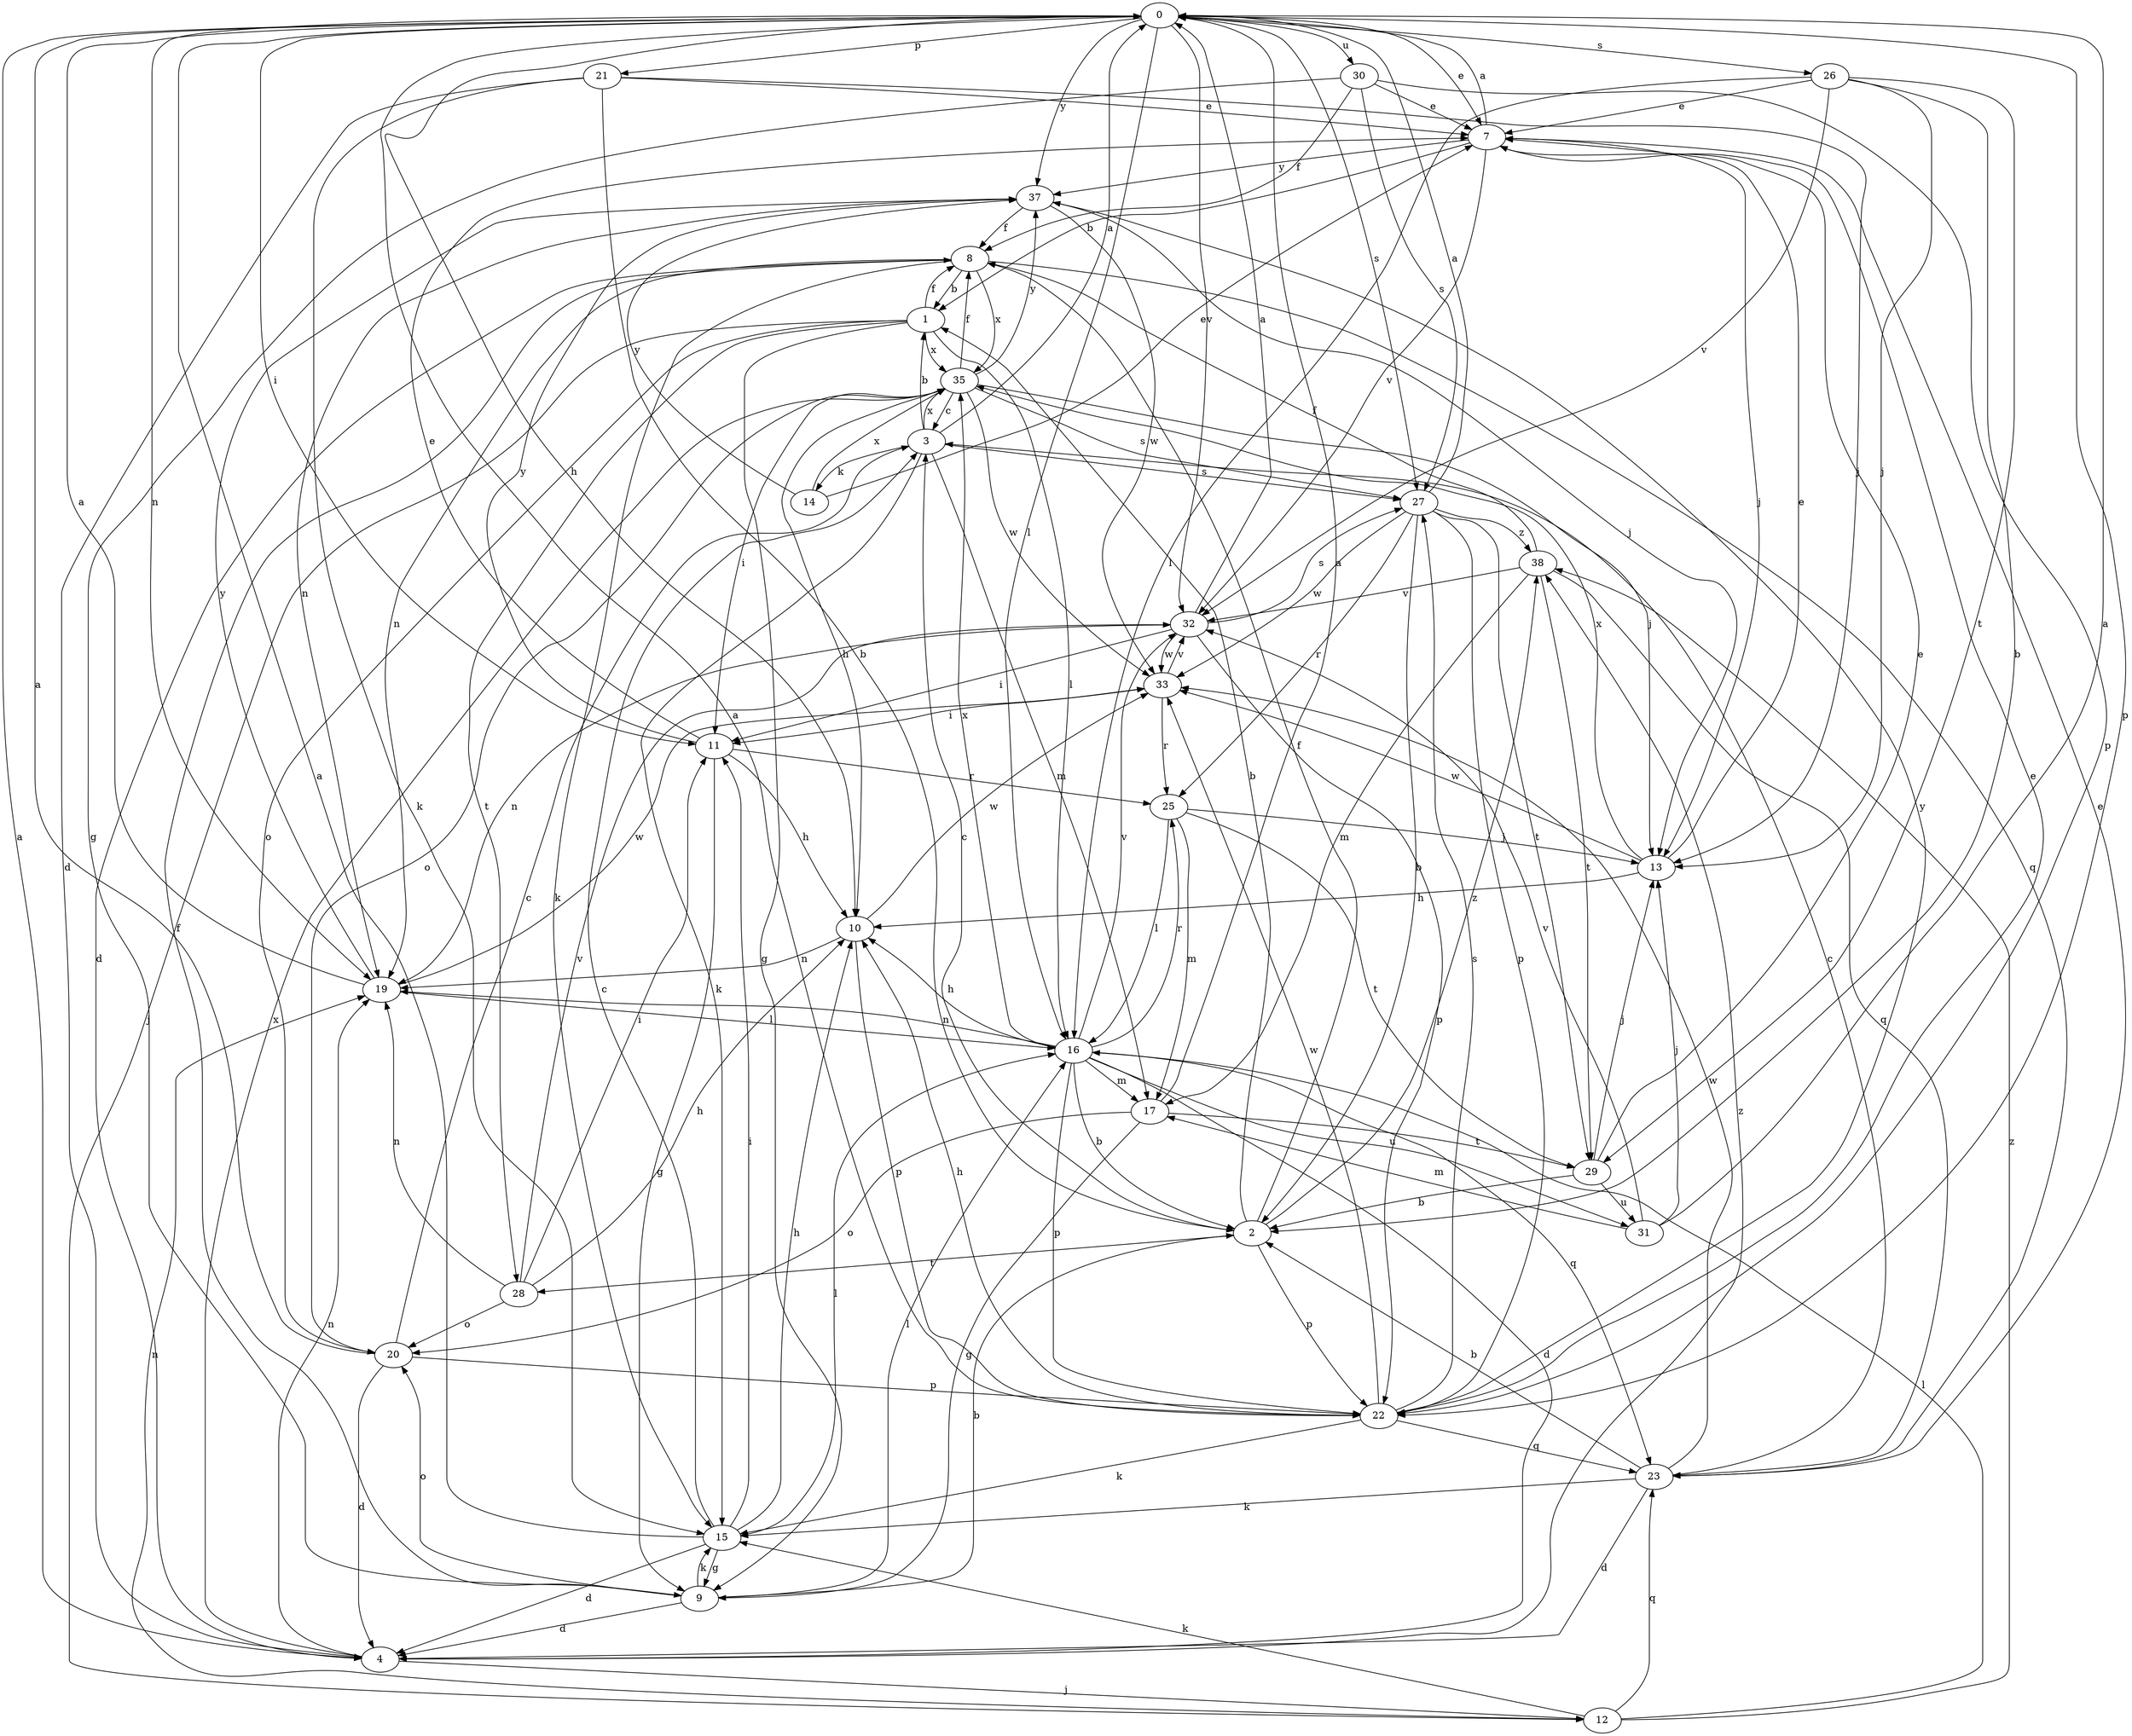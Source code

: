 strict digraph  {
0;
1;
2;
3;
4;
7;
8;
9;
10;
11;
12;
13;
14;
15;
16;
17;
19;
20;
21;
22;
23;
25;
26;
27;
28;
29;
30;
31;
32;
33;
35;
37;
38;
0 -> 7  [label=e];
0 -> 10  [label=h];
0 -> 11  [label=i];
0 -> 16  [label=l];
0 -> 19  [label=n];
0 -> 21  [label=p];
0 -> 22  [label=p];
0 -> 26  [label=s];
0 -> 27  [label=s];
0 -> 30  [label=u];
0 -> 32  [label=v];
0 -> 37  [label=y];
1 -> 8  [label=f];
1 -> 9  [label=g];
1 -> 12  [label=j];
1 -> 16  [label=l];
1 -> 20  [label=o];
1 -> 28  [label=t];
1 -> 35  [label=x];
2 -> 1  [label=b];
2 -> 3  [label=c];
2 -> 8  [label=f];
2 -> 22  [label=p];
2 -> 28  [label=t];
2 -> 38  [label=z];
3 -> 0  [label=a];
3 -> 1  [label=b];
3 -> 14  [label=k];
3 -> 15  [label=k];
3 -> 17  [label=m];
3 -> 27  [label=s];
3 -> 35  [label=x];
4 -> 0  [label=a];
4 -> 12  [label=j];
4 -> 19  [label=n];
4 -> 35  [label=x];
4 -> 38  [label=z];
7 -> 0  [label=a];
7 -> 1  [label=b];
7 -> 13  [label=j];
7 -> 32  [label=v];
7 -> 37  [label=y];
8 -> 1  [label=b];
8 -> 4  [label=d];
8 -> 15  [label=k];
8 -> 19  [label=n];
8 -> 23  [label=q];
8 -> 35  [label=x];
9 -> 2  [label=b];
9 -> 4  [label=d];
9 -> 8  [label=f];
9 -> 15  [label=k];
9 -> 16  [label=l];
9 -> 20  [label=o];
10 -> 19  [label=n];
10 -> 22  [label=p];
10 -> 33  [label=w];
11 -> 7  [label=e];
11 -> 9  [label=g];
11 -> 10  [label=h];
11 -> 25  [label=r];
11 -> 37  [label=y];
12 -> 15  [label=k];
12 -> 16  [label=l];
12 -> 19  [label=n];
12 -> 23  [label=q];
12 -> 38  [label=z];
13 -> 7  [label=e];
13 -> 10  [label=h];
13 -> 33  [label=w];
13 -> 35  [label=x];
14 -> 7  [label=e];
14 -> 35  [label=x];
14 -> 37  [label=y];
15 -> 0  [label=a];
15 -> 3  [label=c];
15 -> 4  [label=d];
15 -> 9  [label=g];
15 -> 10  [label=h];
15 -> 11  [label=i];
15 -> 16  [label=l];
16 -> 2  [label=b];
16 -> 4  [label=d];
16 -> 10  [label=h];
16 -> 17  [label=m];
16 -> 19  [label=n];
16 -> 22  [label=p];
16 -> 23  [label=q];
16 -> 25  [label=r];
16 -> 31  [label=u];
16 -> 32  [label=v];
16 -> 35  [label=x];
17 -> 0  [label=a];
17 -> 9  [label=g];
17 -> 20  [label=o];
17 -> 29  [label=t];
19 -> 0  [label=a];
19 -> 16  [label=l];
19 -> 33  [label=w];
19 -> 37  [label=y];
20 -> 0  [label=a];
20 -> 3  [label=c];
20 -> 4  [label=d];
20 -> 22  [label=p];
21 -> 2  [label=b];
21 -> 4  [label=d];
21 -> 7  [label=e];
21 -> 13  [label=j];
21 -> 15  [label=k];
22 -> 0  [label=a];
22 -> 7  [label=e];
22 -> 10  [label=h];
22 -> 15  [label=k];
22 -> 23  [label=q];
22 -> 27  [label=s];
22 -> 33  [label=w];
22 -> 37  [label=y];
23 -> 2  [label=b];
23 -> 3  [label=c];
23 -> 4  [label=d];
23 -> 7  [label=e];
23 -> 15  [label=k];
23 -> 33  [label=w];
25 -> 13  [label=j];
25 -> 16  [label=l];
25 -> 17  [label=m];
25 -> 29  [label=t];
26 -> 2  [label=b];
26 -> 7  [label=e];
26 -> 13  [label=j];
26 -> 16  [label=l];
26 -> 29  [label=t];
26 -> 32  [label=v];
27 -> 0  [label=a];
27 -> 2  [label=b];
27 -> 22  [label=p];
27 -> 25  [label=r];
27 -> 29  [label=t];
27 -> 33  [label=w];
27 -> 38  [label=z];
28 -> 10  [label=h];
28 -> 11  [label=i];
28 -> 19  [label=n];
28 -> 20  [label=o];
28 -> 32  [label=v];
29 -> 2  [label=b];
29 -> 7  [label=e];
29 -> 13  [label=j];
29 -> 31  [label=u];
30 -> 7  [label=e];
30 -> 8  [label=f];
30 -> 9  [label=g];
30 -> 22  [label=p];
30 -> 27  [label=s];
31 -> 0  [label=a];
31 -> 13  [label=j];
31 -> 17  [label=m];
31 -> 32  [label=v];
32 -> 0  [label=a];
32 -> 11  [label=i];
32 -> 19  [label=n];
32 -> 22  [label=p];
32 -> 27  [label=s];
32 -> 33  [label=w];
33 -> 11  [label=i];
33 -> 25  [label=r];
33 -> 32  [label=v];
35 -> 3  [label=c];
35 -> 8  [label=f];
35 -> 10  [label=h];
35 -> 11  [label=i];
35 -> 13  [label=j];
35 -> 20  [label=o];
35 -> 27  [label=s];
35 -> 33  [label=w];
35 -> 37  [label=y];
37 -> 8  [label=f];
37 -> 13  [label=j];
37 -> 19  [label=n];
37 -> 33  [label=w];
38 -> 8  [label=f];
38 -> 17  [label=m];
38 -> 23  [label=q];
38 -> 29  [label=t];
38 -> 32  [label=v];
}
